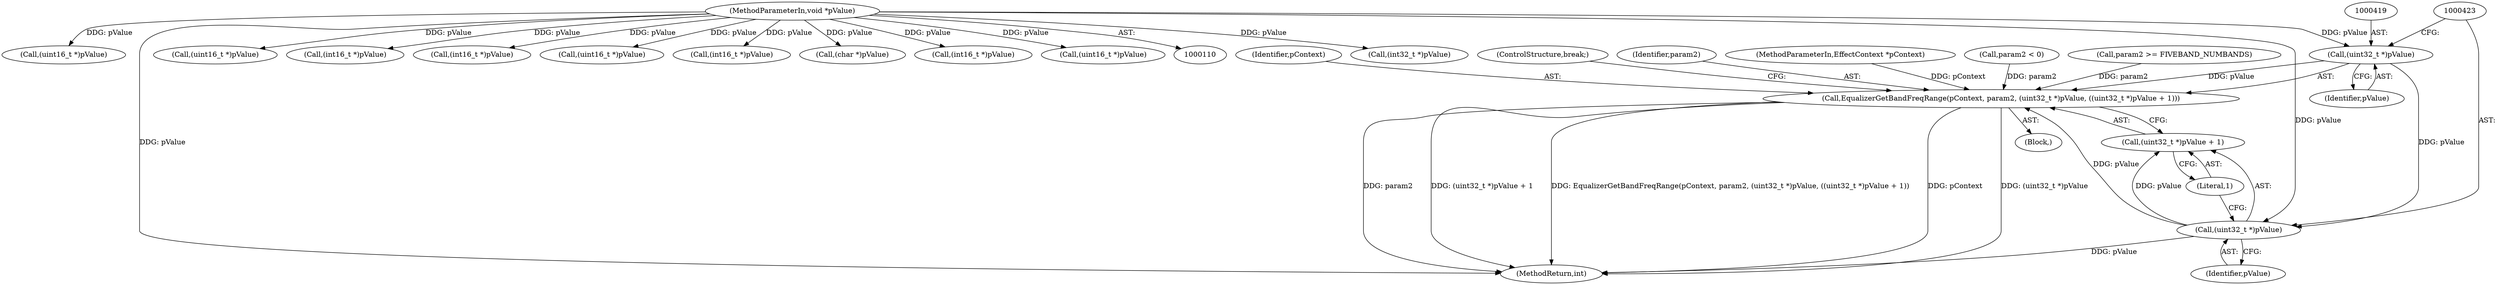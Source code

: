 digraph "0_Android_321ea5257e37c8edb26e66fe4ee78cca4cd915fe@pointer" {
"1000418" [label="(Call,(uint32_t *)pValue)"];
"1000114" [label="(MethodParameterIn,void *pValue)"];
"1000415" [label="(Call,EqualizerGetBandFreqRange(pContext, param2, (uint32_t *)pValue, ((uint32_t *)pValue + 1)))"];
"1000422" [label="(Call,(uint32_t *)pValue)"];
"1000421" [label="(Call,(uint32_t *)pValue + 1)"];
"1000416" [label="(Identifier,pContext)"];
"1000425" [label="(Literal,1)"];
"1000420" [label="(Identifier,pValue)"];
"1000426" [label="(ControlStructure,break;)"];
"1000378" [label="(Call,(int32_t *)pValue)"];
"1000417" [label="(Identifier,param2)"];
"1000111" [label="(MethodParameterIn,EffectContext *pContext)"];
"1000281" [label="(Call,(uint16_t *)pValue)"];
"1000114" [label="(MethodParameterIn,void *pValue)"];
"1000415" [label="(Call,EqualizerGetBandFreqRange(pContext, param2, (uint32_t *)pValue, ((uint32_t *)pValue + 1)))"];
"1000567" [label="(MethodReturn,int)"];
"1000434" [label="(Call,(uint16_t *)pValue)"];
"1000299" [label="(Call,(int16_t *)pValue)"];
"1000277" [label="(Block,)"];
"1000337" [label="(Call,(int16_t *)pValue)"];
"1000421" [label="(Call,(uint32_t *)pValue + 1)"];
"1000392" [label="(Call,param2 < 0)"];
"1000446" [label="(Call,(uint16_t *)pValue)"];
"1000513" [label="(Call,(int16_t *)pValue)"];
"1000481" [label="(Call,(char *)pValue)"];
"1000291" [label="(Call,(int16_t *)pValue)"];
"1000457" [label="(Call,(uint16_t *)pValue)"];
"1000395" [label="(Call,param2 >= FIVEBAND_NUMBANDS)"];
"1000422" [label="(Call,(uint32_t *)pValue)"];
"1000424" [label="(Identifier,pValue)"];
"1000418" [label="(Call,(uint32_t *)pValue)"];
"1000418" -> "1000415"  [label="AST: "];
"1000418" -> "1000420"  [label="CFG: "];
"1000419" -> "1000418"  [label="AST: "];
"1000420" -> "1000418"  [label="AST: "];
"1000423" -> "1000418"  [label="CFG: "];
"1000418" -> "1000415"  [label="DDG: pValue"];
"1000114" -> "1000418"  [label="DDG: pValue"];
"1000418" -> "1000422"  [label="DDG: pValue"];
"1000114" -> "1000110"  [label="AST: "];
"1000114" -> "1000567"  [label="DDG: pValue"];
"1000114" -> "1000281"  [label="DDG: pValue"];
"1000114" -> "1000291"  [label="DDG: pValue"];
"1000114" -> "1000299"  [label="DDG: pValue"];
"1000114" -> "1000337"  [label="DDG: pValue"];
"1000114" -> "1000378"  [label="DDG: pValue"];
"1000114" -> "1000422"  [label="DDG: pValue"];
"1000114" -> "1000434"  [label="DDG: pValue"];
"1000114" -> "1000446"  [label="DDG: pValue"];
"1000114" -> "1000457"  [label="DDG: pValue"];
"1000114" -> "1000481"  [label="DDG: pValue"];
"1000114" -> "1000513"  [label="DDG: pValue"];
"1000415" -> "1000277"  [label="AST: "];
"1000415" -> "1000421"  [label="CFG: "];
"1000416" -> "1000415"  [label="AST: "];
"1000417" -> "1000415"  [label="AST: "];
"1000421" -> "1000415"  [label="AST: "];
"1000426" -> "1000415"  [label="CFG: "];
"1000415" -> "1000567"  [label="DDG: pContext"];
"1000415" -> "1000567"  [label="DDG: (uint32_t *)pValue"];
"1000415" -> "1000567"  [label="DDG: EqualizerGetBandFreqRange(pContext, param2, (uint32_t *)pValue, ((uint32_t *)pValue + 1))"];
"1000415" -> "1000567"  [label="DDG: param2"];
"1000415" -> "1000567"  [label="DDG: (uint32_t *)pValue + 1"];
"1000111" -> "1000415"  [label="DDG: pContext"];
"1000395" -> "1000415"  [label="DDG: param2"];
"1000392" -> "1000415"  [label="DDG: param2"];
"1000422" -> "1000415"  [label="DDG: pValue"];
"1000422" -> "1000421"  [label="AST: "];
"1000422" -> "1000424"  [label="CFG: "];
"1000423" -> "1000422"  [label="AST: "];
"1000424" -> "1000422"  [label="AST: "];
"1000425" -> "1000422"  [label="CFG: "];
"1000422" -> "1000567"  [label="DDG: pValue"];
"1000422" -> "1000421"  [label="DDG: pValue"];
"1000421" -> "1000425"  [label="CFG: "];
"1000425" -> "1000421"  [label="AST: "];
}
